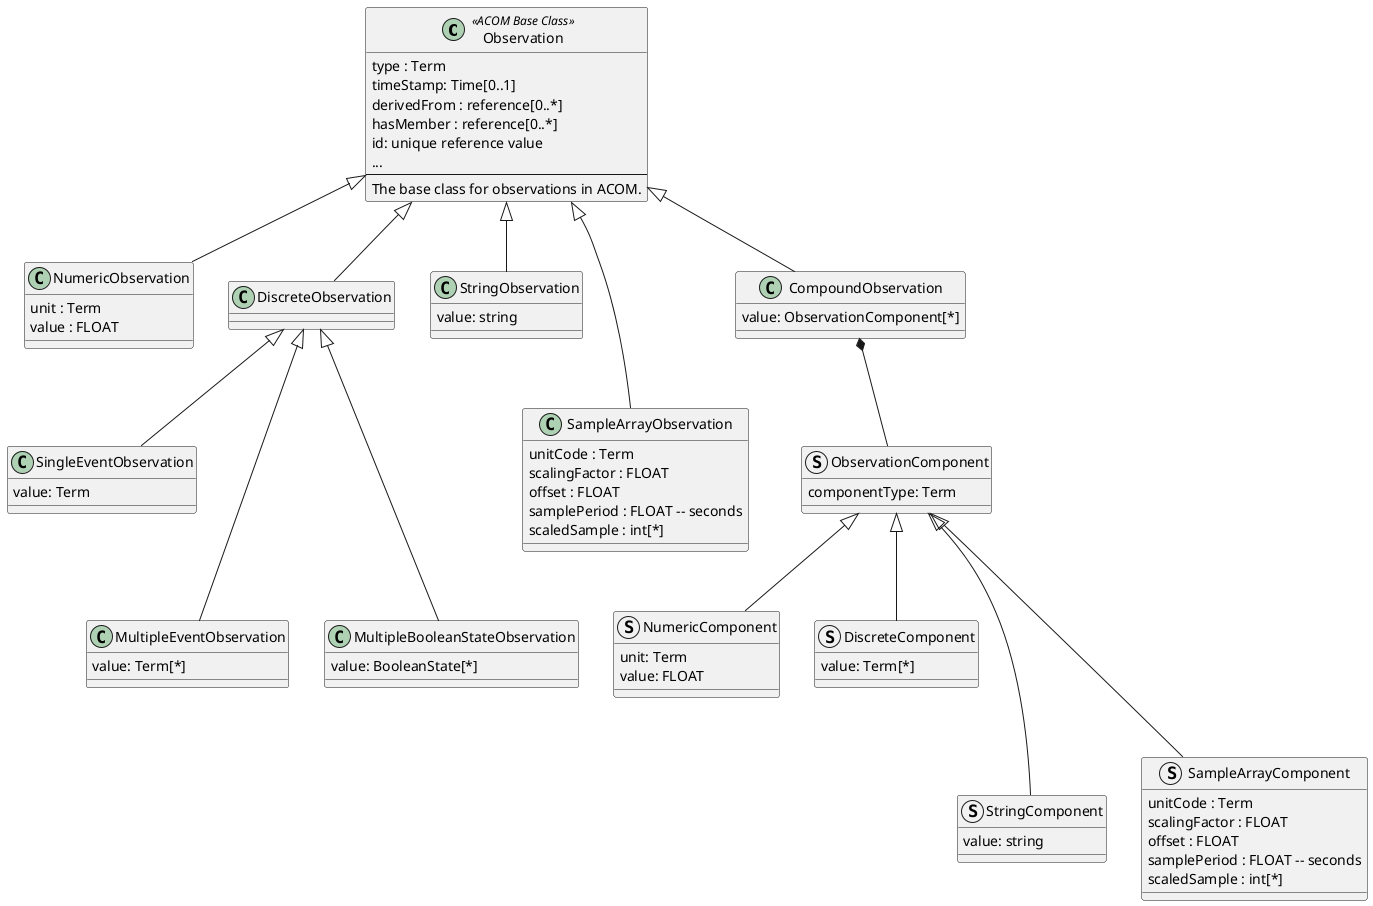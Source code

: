 @startuml acom-observations
'!theme mono

 
class Observation <<ACOM Base Class>> {
type : Term
timeStamp: Time[0..1]
derivedFrom : reference[0..*]
hasMember : reference[0..*]
id: unique reference value
...
--
The base class for observations in ACOM.
}

class NumericObservation {
unit : Term
value : FLOAT
}

class DiscreteObservation {}

class StringObservation {
'length : uint16
'value: utf8s
value: string
}

class SampleArrayObservation {
unitCode : Term
scalingFactor : FLOAT
offset : FLOAT
samplePeriod : FLOAT -- seconds
'numberOfSamplesPerPeriod : uint8
'bytesPerSample : uint8
'numberOfSamples : uint32
scaledSample : int[*]
}

class CompoundObservation {
'numberOfComponents : uint8
value: ObservationComponent[*]
}

'class TLVEncodedObservation {
'numberOfTLVAttributes : uint8
'value: TLVAttribute[*]
'}


Observation <|-- NumericObservation 
Observation <|-- DiscreteObservation
Observation <|--- SampleArrayObservation
Observation <|-- CompoundObservation
'Observation <|--- TLVEncodedObservation
Observation <|-- StringObservation


Class SingleEventObservation {
value: Term
}

DiscreteObservation <|-- SingleEventObservation

Class MultipleEventObservation {
value: Term[*]
}

DiscreteObservation  <|--- MultipleEventObservation

Class MultipleBooleanStateObservation {
value: BooleanState[*]
}

DiscreteObservation  <|--- MultipleBooleanStateObservation

Struct ObservationComponent {
componentType: Term
}

CompoundObservation *-- ObservationComponent


Struct NumericComponent {
unit: Term
value: FLOAT 
}

ObservationComponent <|-- NumericComponent


Struct DiscreteComponent {
value: Term[*] 
}

ObservationComponent <|-- DiscreteComponent

Struct StringComponent {
value: string
}

ObservationComponent <|--- StringComponent

Struct SampleArrayComponent {
unitCode : Term
scalingFactor : FLOAT
offset : FLOAT
samplePeriod : FLOAT -- seconds
scaledSample : int[*]
}

ObservationComponent <|--- SampleArrayComponent


@enduml